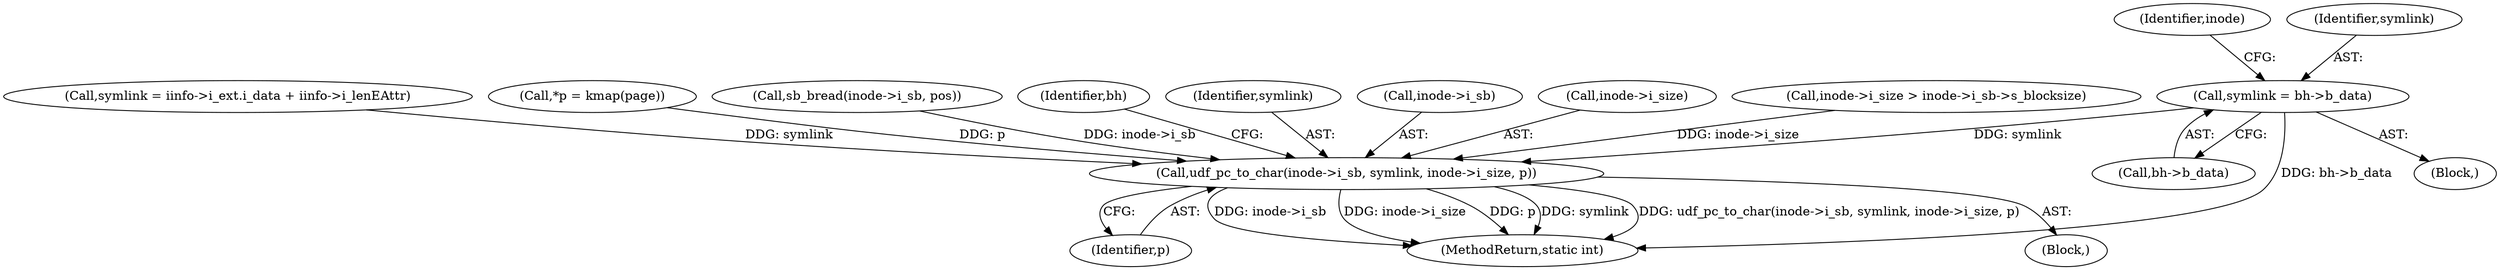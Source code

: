 digraph "0_linux_a1d47b262952a45aae62bd49cfaf33dd76c11a2c@pointer" {
"1000192" [label="(Call,symlink = bh->b_data)"];
"1000197" [label="(Call,udf_pc_to_char(inode->i_sb, symlink, inode->i_size, p))"];
"1000205" [label="(Identifier,p)"];
"1000197" [label="(Call,udf_pc_to_char(inode->i_sb, symlink, inode->i_size, p))"];
"1000201" [label="(Identifier,symlink)"];
"1000236" [label="(MethodReturn,static int)"];
"1000198" [label="(Call,inode->i_sb)"];
"1000202" [label="(Call,inode->i_size)"];
"1000127" [label="(Call,inode->i_size > inode->i_sb->s_blocksize)"];
"1000104" [label="(Block,)"];
"1000163" [label="(Call,symlink = iinfo->i_ext.i_data + iinfo->i_lenEAttr)"];
"1000120" [label="(Call,*p = kmap(page))"];
"1000199" [label="(Identifier,inode)"];
"1000192" [label="(Call,symlink = bh->b_data)"];
"1000175" [label="(Block,)"];
"1000193" [label="(Identifier,symlink)"];
"1000178" [label="(Call,sb_bread(inode->i_sb, pos))"];
"1000194" [label="(Call,bh->b_data)"];
"1000207" [label="(Identifier,bh)"];
"1000192" -> "1000175"  [label="AST: "];
"1000192" -> "1000194"  [label="CFG: "];
"1000193" -> "1000192"  [label="AST: "];
"1000194" -> "1000192"  [label="AST: "];
"1000199" -> "1000192"  [label="CFG: "];
"1000192" -> "1000236"  [label="DDG: bh->b_data"];
"1000192" -> "1000197"  [label="DDG: symlink"];
"1000197" -> "1000104"  [label="AST: "];
"1000197" -> "1000205"  [label="CFG: "];
"1000198" -> "1000197"  [label="AST: "];
"1000201" -> "1000197"  [label="AST: "];
"1000202" -> "1000197"  [label="AST: "];
"1000205" -> "1000197"  [label="AST: "];
"1000207" -> "1000197"  [label="CFG: "];
"1000197" -> "1000236"  [label="DDG: p"];
"1000197" -> "1000236"  [label="DDG: symlink"];
"1000197" -> "1000236"  [label="DDG: udf_pc_to_char(inode->i_sb, symlink, inode->i_size, p)"];
"1000197" -> "1000236"  [label="DDG: inode->i_sb"];
"1000197" -> "1000236"  [label="DDG: inode->i_size"];
"1000178" -> "1000197"  [label="DDG: inode->i_sb"];
"1000163" -> "1000197"  [label="DDG: symlink"];
"1000127" -> "1000197"  [label="DDG: inode->i_size"];
"1000120" -> "1000197"  [label="DDG: p"];
}
